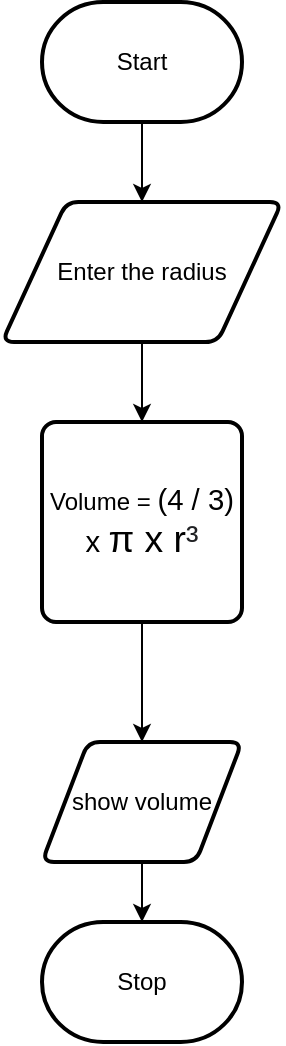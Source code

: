 <mxfile>
    <diagram id="1BDDrmldEW2jRq6Sb7ch" name="Sayfa -1">
        <mxGraphModel dx="1074" dy="749" grid="1" gridSize="10" guides="1" tooltips="1" connect="1" arrows="1" fold="1" page="1" pageScale="1" pageWidth="827" pageHeight="1169" math="0" shadow="0">
            <root>
                <mxCell id="0"/>
                <mxCell id="1" parent="0"/>
                <mxCell id="3" style="edgeStyle=none;html=1;exitX=0.5;exitY=1;exitDx=0;exitDy=0;exitPerimeter=0;" edge="1" parent="1" source="2" target="4">
                    <mxGeometry relative="1" as="geometry">
                        <mxPoint x="150" y="170" as="targetPoint"/>
                    </mxGeometry>
                </mxCell>
                <mxCell id="2" value="Start" style="strokeWidth=2;html=1;shape=mxgraph.flowchart.terminator;whiteSpace=wrap;" vertex="1" parent="1">
                    <mxGeometry x="100" y="50" width="100" height="60" as="geometry"/>
                </mxCell>
                <mxCell id="5" style="edgeStyle=none;html=1;exitX=0.5;exitY=1;exitDx=0;exitDy=0;" edge="1" parent="1" source="4" target="6">
                    <mxGeometry relative="1" as="geometry">
                        <mxPoint x="150" y="270" as="targetPoint"/>
                    </mxGeometry>
                </mxCell>
                <mxCell id="4" value="Enter the radius" style="shape=parallelogram;html=1;strokeWidth=2;perimeter=parallelogramPerimeter;whiteSpace=wrap;rounded=1;arcSize=12;size=0.23;" vertex="1" parent="1">
                    <mxGeometry x="80" y="150" width="140" height="70" as="geometry"/>
                </mxCell>
                <mxCell id="7" style="edgeStyle=none;html=1;exitX=0.5;exitY=1;exitDx=0;exitDy=0;" edge="1" parent="1" source="6">
                    <mxGeometry relative="1" as="geometry">
                        <mxPoint x="150" y="420" as="targetPoint"/>
                    </mxGeometry>
                </mxCell>
                <mxCell id="6" value="Volume =&amp;nbsp;&lt;span id=&quot;docs-internal-guid-3198db8b-7fff-16c4-b0ac-e0cbc7dadb79&quot;&gt;&lt;span style=&quot;font-size: 11pt ; font-family: &amp;#34;cabin&amp;#34; , sans-serif ; background-color: transparent ; vertical-align: baseline&quot;&gt;(4 / 3) x &lt;/span&gt;&lt;span style=&quot;font-size: 14pt ; font-family: &amp;#34;arial&amp;#34; ; background-color: rgb(255 , 255 , 255) ; vertical-align: baseline&quot;&gt;π&lt;/span&gt;&lt;span style=&quot;font-size: 14pt ; font-family: &amp;#34;arial&amp;#34; ; color: rgb(77 , 81 , 86) ; background-color: rgb(255 , 255 , 255) ; vertical-align: baseline&quot;&gt; &lt;/span&gt;&lt;span style=&quot;font-size: 14pt ; font-family: &amp;#34;arial&amp;#34; ; background-color: rgb(255 , 255 , 255) ; vertical-align: baseline&quot;&gt;x r&lt;/span&gt;&lt;span style=&quot;font-size: 14pt ; font-family: &amp;#34;arial&amp;#34; ; color: rgb(32 , 33 , 36) ; background-color: rgb(255 , 255 , 255) ; vertical-align: baseline&quot;&gt;³&lt;/span&gt;&lt;/span&gt;" style="rounded=1;whiteSpace=wrap;html=1;absoluteArcSize=1;arcSize=14;strokeWidth=2;" vertex="1" parent="1">
                    <mxGeometry x="100" y="260" width="100" height="100" as="geometry"/>
                </mxCell>
                <mxCell id="9" style="edgeStyle=none;html=1;exitX=0.5;exitY=1;exitDx=0;exitDy=0;" edge="1" parent="1" source="8" target="10">
                    <mxGeometry relative="1" as="geometry">
                        <mxPoint x="150" y="540" as="targetPoint"/>
                    </mxGeometry>
                </mxCell>
                <mxCell id="8" value="show volume" style="shape=parallelogram;html=1;strokeWidth=2;perimeter=parallelogramPerimeter;whiteSpace=wrap;rounded=1;arcSize=12;size=0.23;" vertex="1" parent="1">
                    <mxGeometry x="100" y="420" width="100" height="60" as="geometry"/>
                </mxCell>
                <mxCell id="10" value="Stop" style="strokeWidth=2;html=1;shape=mxgraph.flowchart.terminator;whiteSpace=wrap;" vertex="1" parent="1">
                    <mxGeometry x="100" y="510" width="100" height="60" as="geometry"/>
                </mxCell>
            </root>
        </mxGraphModel>
    </diagram>
</mxfile>